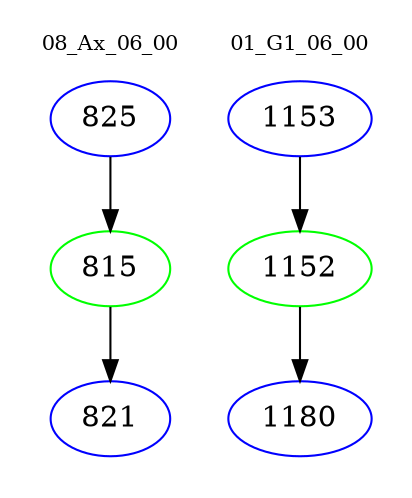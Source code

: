 digraph{
subgraph cluster_0 {
color = white
label = "08_Ax_06_00";
fontsize=10;
T0_825 [label="825", color="blue"]
T0_825 -> T0_815 [color="black"]
T0_815 [label="815", color="green"]
T0_815 -> T0_821 [color="black"]
T0_821 [label="821", color="blue"]
}
subgraph cluster_1 {
color = white
label = "01_G1_06_00";
fontsize=10;
T1_1153 [label="1153", color="blue"]
T1_1153 -> T1_1152 [color="black"]
T1_1152 [label="1152", color="green"]
T1_1152 -> T1_1180 [color="black"]
T1_1180 [label="1180", color="blue"]
}
}
